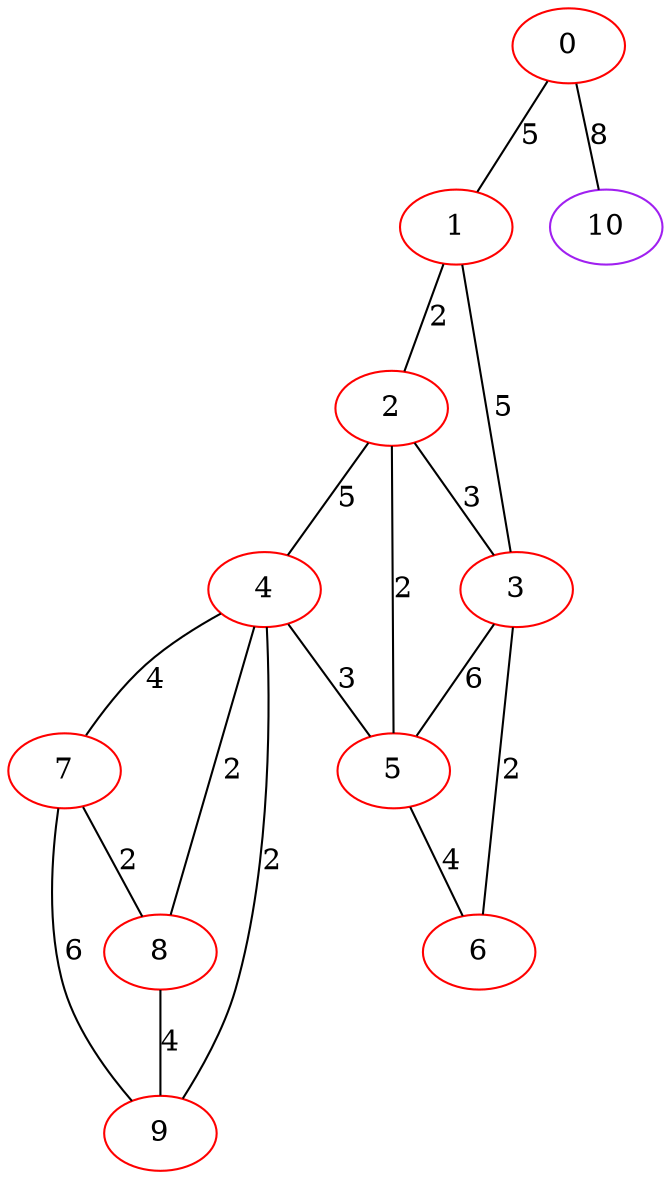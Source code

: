 graph "" {
0 [color=red, weight=1];
1 [color=red, weight=1];
2 [color=red, weight=1];
3 [color=red, weight=1];
4 [color=red, weight=1];
5 [color=red, weight=1];
6 [color=red, weight=1];
7 [color=red, weight=1];
8 [color=red, weight=1];
9 [color=red, weight=1];
10 [color=purple, weight=4];
0 -- 1  [key=0, label=5];
0 -- 10  [key=0, label=8];
1 -- 2  [key=0, label=2];
1 -- 3  [key=0, label=5];
2 -- 3  [key=0, label=3];
2 -- 4  [key=0, label=5];
2 -- 5  [key=0, label=2];
3 -- 5  [key=0, label=6];
3 -- 6  [key=0, label=2];
4 -- 8  [key=0, label=2];
4 -- 9  [key=0, label=2];
4 -- 5  [key=0, label=3];
4 -- 7  [key=0, label=4];
5 -- 6  [key=0, label=4];
7 -- 8  [key=0, label=2];
7 -- 9  [key=0, label=6];
8 -- 9  [key=0, label=4];
}
